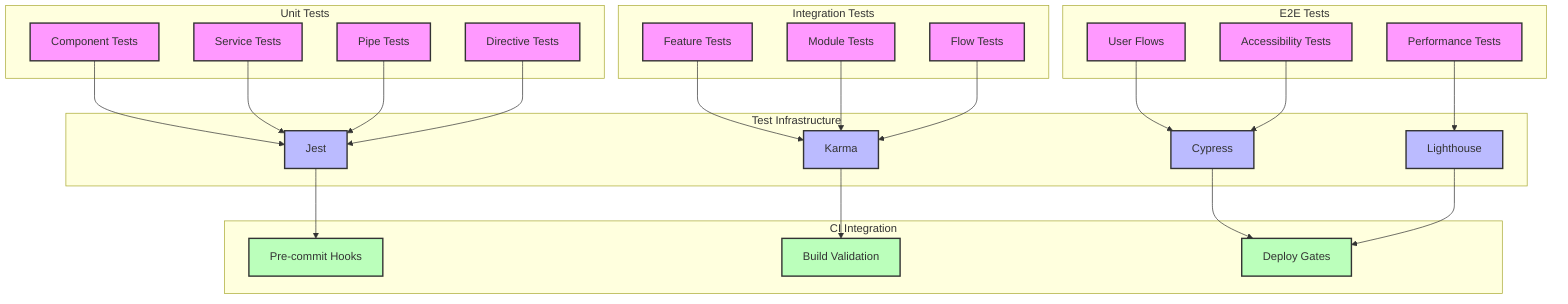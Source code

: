 graph TB
    subgraph Unit Tests
        COMP[Component Tests]
        SERV[Service Tests]
        PIPE[Pipe Tests]
        DIR[Directive Tests]
    end

    subgraph Integration Tests
        FEAT[Feature Tests]
        MOD[Module Tests]
        FLOW[Flow Tests]
    end

    subgraph E2E Tests
        USER[User Flows]
        PERF[Performance Tests]
        ACC[Accessibility Tests]
    end

    subgraph Test Infrastructure
        JEST[Jest]
        KARMA[Karma]
        CYPRESS[Cypress]
        LIGHT[Lighthouse]
    end

    subgraph CI Integration
        PRE[Pre-commit Hooks]
        BUILD[Build Validation]
        DEPLOY[Deploy Gates]
    end

    COMP --> JEST
    SERV --> JEST
    PIPE --> JEST
    DIR --> JEST

    FEAT --> KARMA
    MOD --> KARMA
    FLOW --> KARMA

    USER --> CYPRESS
    PERF --> LIGHT
    ACC --> CYPRESS

    JEST --> PRE
    KARMA --> BUILD
    CYPRESS --> DEPLOY
    LIGHT --> DEPLOY

    classDef test fill:#f9f,stroke:#333,stroke-width:2px
    classDef tool fill:#bbf,stroke:#333,stroke-width:2px
    classDef gate fill:#bfb,stroke:#333,stroke-width:2px

    class COMP,SERV,PIPE,DIR,FEAT,MOD,FLOW,USER,PERF,ACC test
    class JEST,KARMA,CYPRESS,LIGHT tool
    class PRE,BUILD,DEPLOY gate